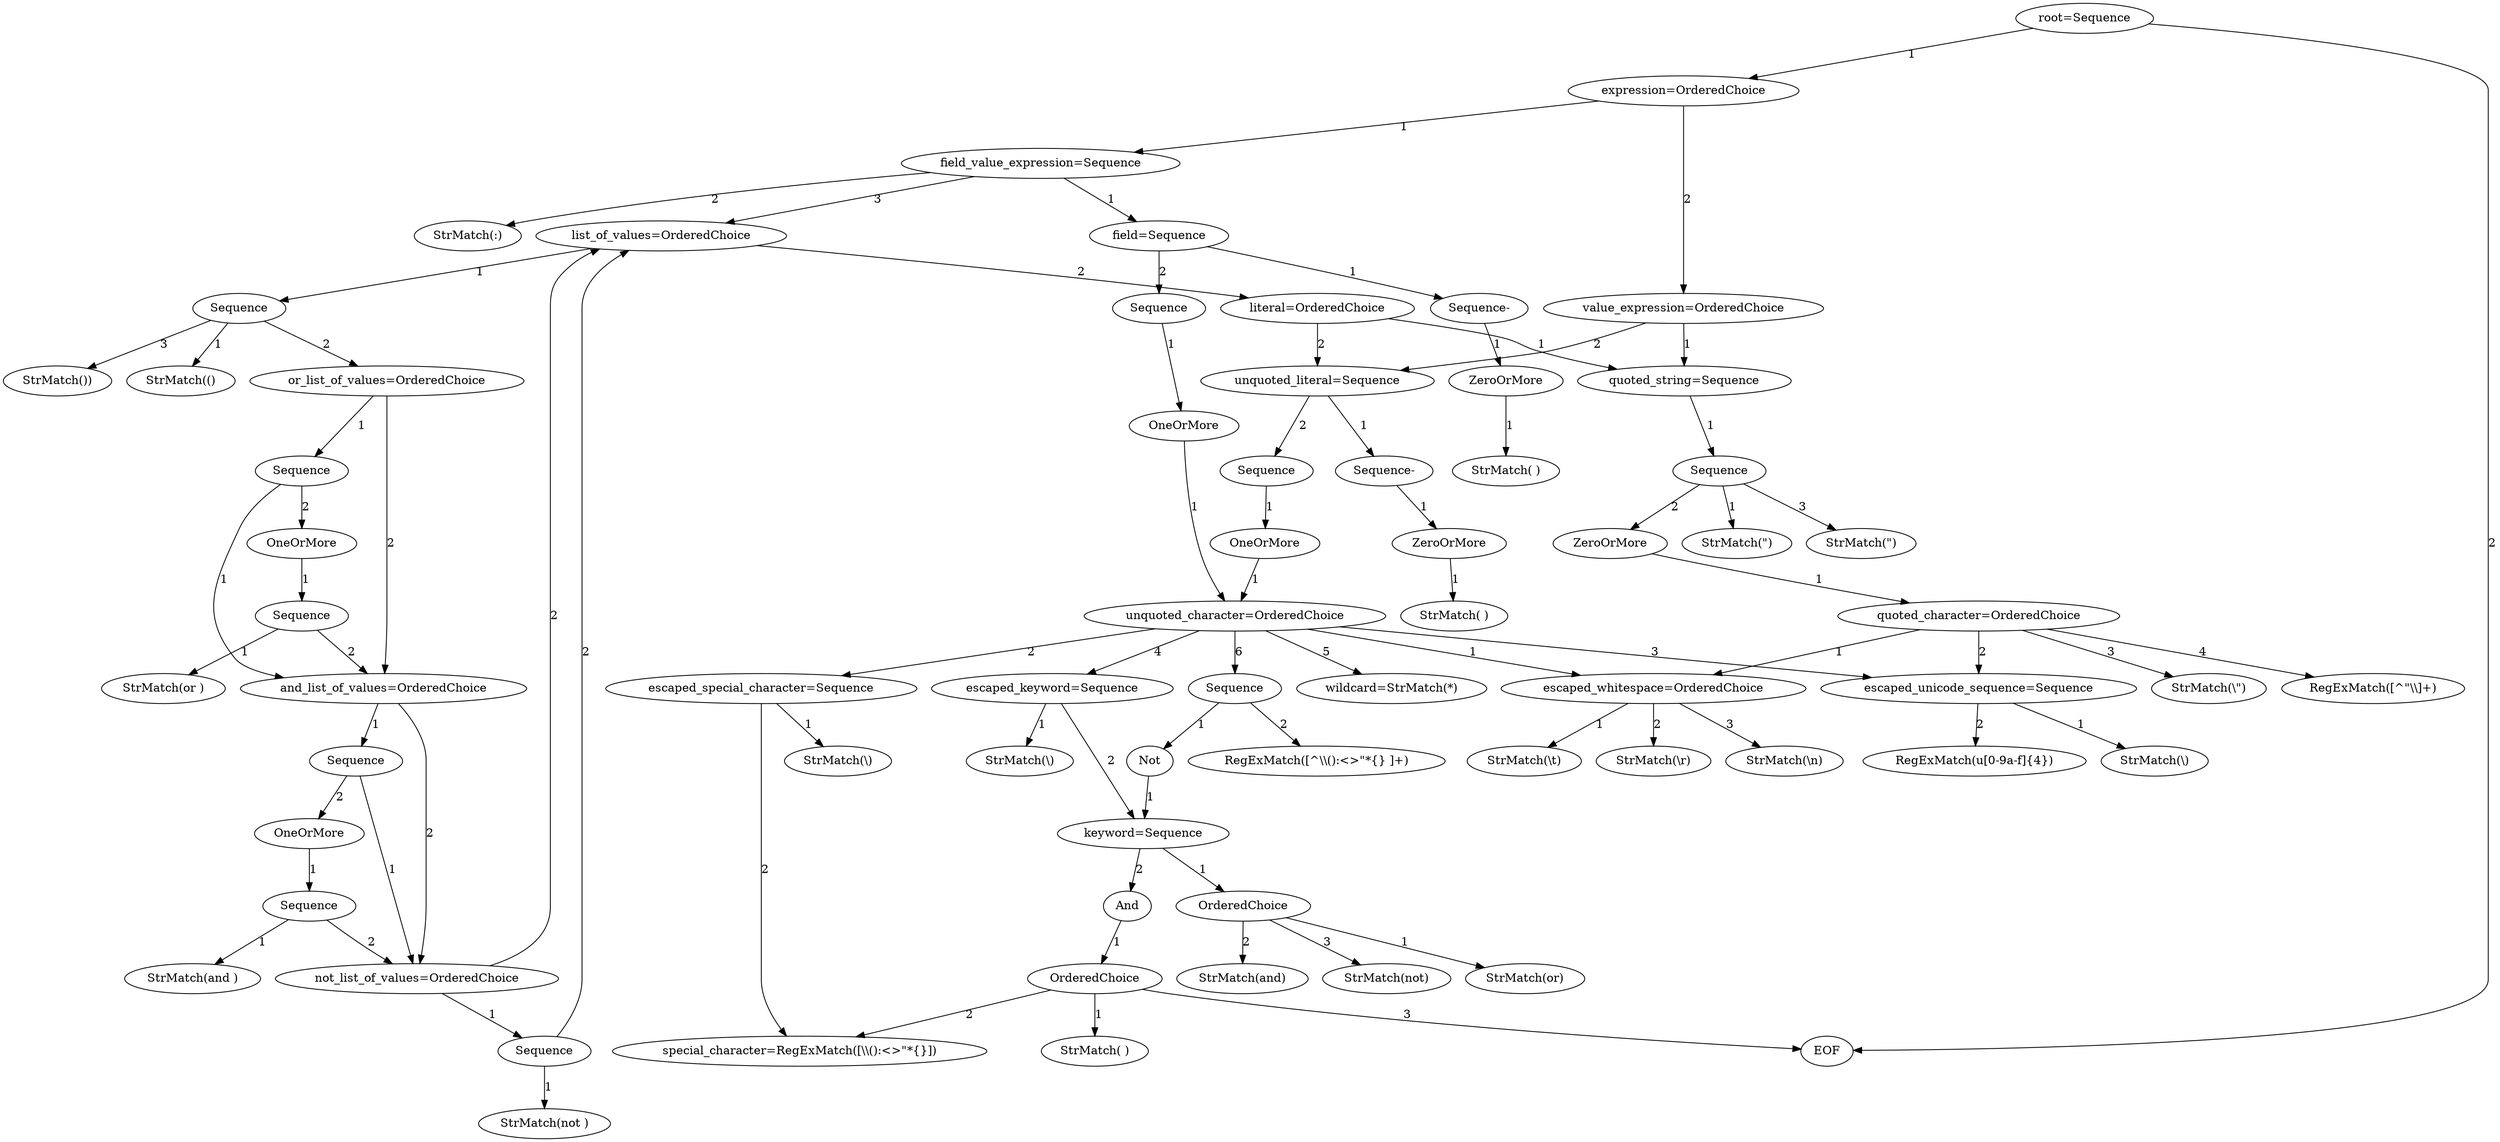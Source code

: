 digraph arpeggio_graph {
2191615227360 [label="root=Sequence"];
2191615227360->2191615227936 [label="1"]

2191615227936 [label="expression=OrderedChoice"];
2191615227936->2191615228080 [label="1"]

2191615228080 [label="field_value_expression=Sequence"];
2191615228080->2191615228608 [label="1"]

2191615228608 [label="field=Sequence"];
2191615228608->2191615228368 [label="1"]

2191615228368 [label="Sequence-"];
2191615228368->2191615228032 [label="1"]

2191615228032 [label="ZeroOrMore"];
2191615228032->2191615228704 [label="1"]

2191615228704 [label="StrMatch( )"];
2191615228608->2191615228464 [label="2"]

2191615228464 [label="Sequence"];
2191615228464->2191615228416 [label="1"]

2191615228416 [label="OneOrMore"];
2191615228416->2191615229040 [label="1"]

2191615229040 [label="unquoted_character=OrderedChoice"];
2191615229040->2191615229232 [label="1"]

2191615229232 [label="escaped_whitespace=OrderedChoice"];
2191615229232->2191615229328 [label="1"]

2191615229328 [label="StrMatch(\\t)"];
2191615229232->2191615229376 [label="2"]

2191615229376 [label="StrMatch(\\r)"];
2191615229232->2191615229424 [label="3"]

2191615229424 [label="StrMatch(\\n)"];
2191615229040->2191615229280 [label="2"]

2191615229280 [label="escaped_special_character=Sequence"];
2191615229280->2191615229520 [label="1"]

2191615229520 [label="StrMatch(\\)"];
2191615229280->2191615229664 [label="2"]

2191615229664 [label="special_character=RegExMatch([\\\\():<>\"*{}])"];
2191615229040->2191615229568 [label="3"]

2191615229568 [label="escaped_unicode_sequence=Sequence"];
2191615229568->2191615229904 [label="1"]

2191615229904 [label="StrMatch(\\)"];
2191615229568->2191615229472 [label="2"]

2191615229472 [label="RegExMatch(u[0-9a-f]{4})"];
2191615229040->2191615229616 [label="4"]

2191615229616 [label="escaped_keyword=Sequence"];
2191615229616->2191615229712 [label="1"]

2191615229712 [label="StrMatch(\\)"];
2191615229616->2191615434912 [label="2"]

2191615434912 [label="keyword=Sequence"];
2191615434912->2191615435056 [label="1"]

2191615435056 [label="OrderedChoice"];
2191615435056->2191615435200 [label="1"]

2191615435200 [label="StrMatch(or)"];
2191615435056->2191615435248 [label="2"]

2191615435248 [label="StrMatch(and)"];
2191615435056->2191615435296 [label="3"]

2191615435296 [label="StrMatch(not)"];
2191615434912->2191615434816 [label="2"]

2191615434816 [label="And"];
2191615434816->2191615435152 [label="1"]

2191615435152 [label="OrderedChoice"];
2191615435152->2191615435392 [label="1"]

2191615435392 [label="StrMatch( )"];
2191615435152->2191615229664 [label="2"]

2191615435152->2191615435536 [label="3"]

2191615435536 [label="EOF"];
2191615229040->2191615229760 [label="5"]

2191615229760 [label="wildcard=StrMatch(*)"];
2191615229040->2191615229136 [label="6"]

2191615229136 [label="Sequence"];
2191615229136->2191615228848 [label="1"]

2191615228848 [label="Not"];
2191615228848->2191615434912 [label="1"]

2191615229136->2191615228944 [label="2"]

2191615228944 [label="RegExMatch([^\\\\():<>\"*{} ]+)"];
2191615228080->2191615228272 [label="2"]

2191615228272 [label="StrMatch(:)"];
2191615228080->2191615228752 [label="3"]

2191615228752 [label="list_of_values=OrderedChoice"];
2191615228752->2191615229088 [label="1"]

2191615229088 [label="Sequence"];
2191615229088->2191615229808 [label="1"]

2191615229808 [label="StrMatch(()"];
2191615229088->2191615435488 [label="2"]

2191615435488 [label="or_list_of_values=OrderedChoice"];
2191615435488->2191615435680 [label="1"]

2191615435680 [label="Sequence"];
2191615435680->2191615435728 [label="1"]

2191615435728 [label="and_list_of_values=OrderedChoice"];
2191615435728->2191615435968 [label="1"]

2191615435968 [label="Sequence"];
2191615435968->2191615436208 [label="1"]

2191615436208 [label="not_list_of_values=OrderedChoice"];
2191615436208->2191615436352 [label="1"]

2191615436352 [label="Sequence"];
2191615436352->2191615436496 [label="1"]

2191615436496 [label="StrMatch(not )"];
2191615436352->2191615228752 [label="2"]

2191615436208->2191615228752 [label="2"]

2191615435968->2191615435824 [label="2"]

2191615435824 [label="OneOrMore"];
2191615435824->2191615436112 [label="1"]

2191615436112 [label="Sequence"];
2191615436112->2191615436304 [label="1"]

2191615436304 [label="StrMatch(and )"];
2191615436112->2191615436208 [label="2"]

2191615435728->2191615436208 [label="2"]

2191615435680->2191615435440 [label="2"]

2191615435440 [label="OneOrMore"];
2191615435440->2191615435344 [label="1"]

2191615435344 [label="Sequence"];
2191615435344->2191615435920 [label="1"]

2191615435920 [label="StrMatch(or )"];
2191615435344->2191615435728 [label="2"]

2191615435488->2191615435728 [label="2"]

2191615229088->2191615229856 [label="3"]

2191615229856 [label="StrMatch())"];
2191615228752->2191615435632 [label="2"]

2191615435632 [label="literal=OrderedChoice"];
2191615435632->2191615436448 [label="1"]

2191615436448 [label="quoted_string=Sequence"];
2191615436448->2191615436544 [label="1"]

2191615436544 [label="Sequence"];
2191615436544->2191615436640 [label="1"]

2191615436640 [label="StrMatch(\")"];
2191615436544->2191615436160 [label="2"]

2191615436160 [label="ZeroOrMore"];
2191615436160->2191615436832 [label="1"]

2191615436832 [label="quoted_character=OrderedChoice"];
2191615436832->2191615229232 [label="1"]

2191615436832->2191615229568 [label="2"]

2191615436832->2191615436928 [label="3"]

2191615436928 [label="StrMatch(\\\")"];
2191615436832->2191615436784 [label="4"]

2191615436784 [label="RegExMatch([^\"\\\\]+)"];
2191615436544->2191615436688 [label="3"]

2191615436688 [label="StrMatch(\")"];
2191615435632->2191615437168 [label="2"]

2191615437168 [label="unquoted_literal=Sequence"];
2191615437168->2191615436736 [label="1"]

2191615436736 [label="Sequence-"];
2191615436736->2191615436592 [label="1"]

2191615436592 [label="ZeroOrMore"];
2191615436592->2191615437264 [label="1"]

2191615437264 [label="StrMatch( )"];
2191615437168->2191615437408 [label="2"]

2191615437408 [label="Sequence"];
2191615437408->2191615436880 [label="1"]

2191615436880 [label="OneOrMore"];
2191615436880->2191615229040 [label="1"]

2191615227936->2191615227216 [label="2"]

2191615227216 [label="value_expression=OrderedChoice"];
2191615227216->2191615436448 [label="1"]

2191615227216->2191615437168 [label="2"]

2191615227360->2191615435536 [label="2"]

}